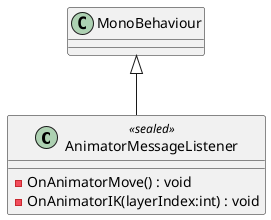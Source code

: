@startuml
class AnimatorMessageListener <<sealed>> {
    - OnAnimatorMove() : void
    - OnAnimatorIK(layerIndex:int) : void
}
MonoBehaviour <|-- AnimatorMessageListener
@enduml
